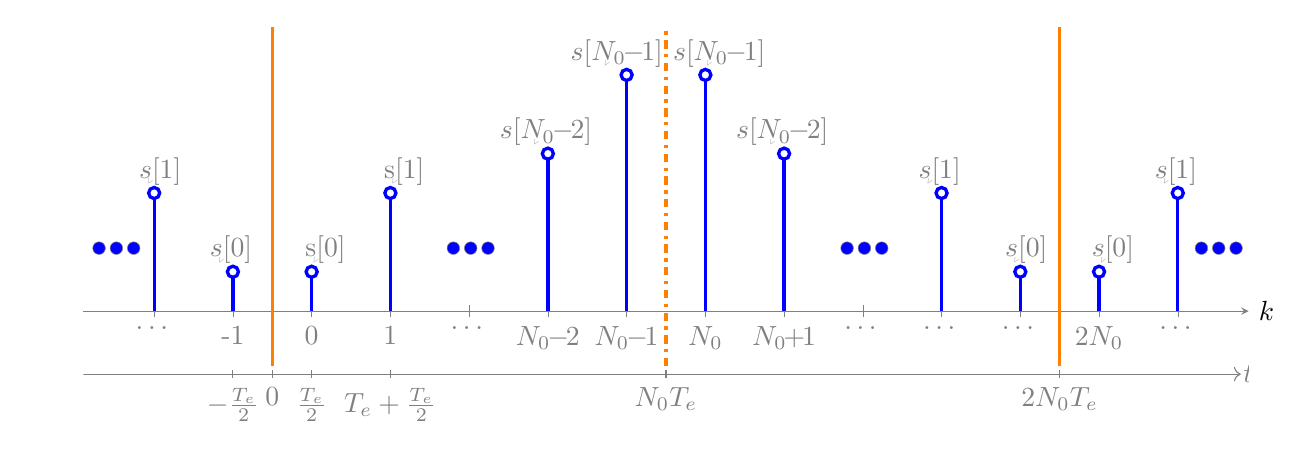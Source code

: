 ﻿\def\troispoints#1#2{
\filldraw [fill=blue] (#1,#2) 	circle (0.08);
\filldraw [fill=blue] (#1+0.22,#2) 	circle (0.08);
\filldraw [fill=blue] (#1+0.44,#2) 	circle (0.08);
}
\def\deb#1{\x-#1+0.5}
\def\fin#1{(\x-#1)+2}
\def\bed#1{-(\x-#1)+0.5}
\def\fin#1{(\x-#1)+2}
\def\nif#1{-(\x-#1)+3}
\begin{tikzpicture}

	\begin{axis}[
			anchor = origin,  x=1cm, y=1cm,
			ymin=-1.5, ymax=3.6,
			x tick label style={anchor=north},
			xmin=-2.9, xmax = 11.9,
			ytick={0,1,2,3},
			xticklabels={,\dots,-1,0,1,\dots,$N_0\!\!-\!\!2$, $N_0\!\!-\!\!1$,$N_0$,$N_0\!\!+\!\!1$,\dots,\dots,\dots,$2N_0$,\dots},
			axis x line=center,
			axis y line =none, 
			xlabel={$k$},
			ylabel={$s[k]$},
			ylabel style = {anchor=south, thick, black},
			xlabel style = {anchor=west, thick, black},
			grid=minor,
			help lines]

		\addplot[very thick, blue, mark=*, mark options={fill=white},ycomb,samples at={-2, ..., -1}] plot( (\x, \bed{-1});

		\draw [orange,very thick] (-0.5,-0.7) -- (-0.5,4)	 ;
		\addplot[very thick, blue, mark=*, mark options={fill=white},ycomb,samples at={0, ..., 1}] plot( (\x, \deb{0});
		\troispoints{1.8}{0.8}
		\addplot[very thick, blue, mark=*, mark options={fill=white},ycomb,samples at={3, ..., 4}] plot( (\x, \fin{3});

		\draw [orange,very thick,dash dot] (4.5,-0.7) -- (4.5,4)	 ;
		\addplot[very thick, blue, mark=*, mark options={fill=white},ycomb,samples at={5, ..., 6}] plot( (\x, \nif{5});
		\troispoints{6.8}{0.8}
		\addplot[very thick, blue, mark=*, mark options={fill=white},ycomb,samples at={8, ..., 9}] plot( (\x, \bed{9});

		\draw [orange,very thick] (9.5,-0.7) -- (9.5,4)	 ;
		\addplot[very thick, blue, mark=*, mark options={fill=white},ycomb,samples at={10, ..., 11}] plot( (\x, \deb{10});

	\path (axis cs:10,0.6)-- +(5pt,5pt) node[rotate=60,scale=.3,pos=.25] {\textless} node{$s[0]$};    
	\path (axis cs:10.8,1.6)-- +(5pt,5pt) node[rotate=60,scale=.3,pos=.25] {\textless} node{$s[1]$};


	\path (axis cs:8.9,0.6)-- +(5pt,5pt) node[rotate=60,scale=.3,pos=.25] {\textless} node{$s[0]$};
    \path (axis cs:7.8,1.6)-- +(5pt,5pt) node[rotate=60,scale=.3,pos=.25] {\textless} node{$s[1]$};

	\path (axis cs:5,3.1)-- +(5pt,5pt) node[rotate=60,scale=.3,pos=.25] {\textless} node{$s[N_0\!\!-\!\!1]$};    
	\path (axis cs:5.8,2.1)-- +(5pt,5pt) node[rotate=60,scale=.3,pos=.25] {\textless} node{$s[N_0\!\!-\!\!2]$};

	\path (axis cs:3.7,3.1)-- +(5pt,5pt) node[rotate=60,scale=.3,pos=.25] {\textless} node{$s[N_0\!\!-\!\!1]$};
    \path (axis cs:2.8,2.1)-- +(5pt,5pt) node[rotate=60,scale=.3,pos=.25] {\textless} node{$s[N_0\!\!-\!\!2]$};
   %\path (axis cs:3,3.2)-- +(5pt,5pt) node[rotate=60,scale=.3,pos=.25] {\textless} node{s[3]};
   % \path (axis cs:2,3.1)-- +(5pt,5pt) node[rotate=60,scale=.3,pos=.25] {\textless} node{s[2]};
    \path (axis cs:1,1.6)-- +(5pt,5pt) node[rotate=60,scale=.3,pos=.25] {\textless} node{s[1]};
    \path (axis cs:0,0.6)-- +(5pt,5pt) node[rotate=60,scale=.3,pos=.25] {\textless} node{s[0]};

	\path (axis cs:-1.2,0.6)-- +(5pt,5pt) node[rotate=60,scale=.3,pos=.25] {\textless} node{$s[0]$};
    \path (axis cs:-2.1,1.6)-- +(5pt,5pt) node[rotate=60,scale=.3,pos=.25] {\textless} node{$s[1]$};

	\draw[->,thin] (-3,-0.8)--(11.8,-0.8) node[]{$\;\;t$};
	\draw[-,thin] (0,-0.75)--(0,-0.85) node[below ]{$\frac{T_e}{2}$};
	\draw[-,thin] (1,-0.75)--(1,-0.85) node[below ]{$T_e+\frac{T_e}{2}$};
	\draw[-,thin] (-0.5,-0.75)--(-0.5,-0.85) node[below ]{$0$};
	\draw[-,thin] (-1,-0.75)--(-1,-0.85) node[below ]{$-\frac{T_e}{2}$};
	\draw[-,thin] (4.5,-0.75)--(4.5,-0.85) node[below ]{$N_0 T_e$};
	\draw[-,thin] (9.5,-0.75)--(9.5,-0.85) node[below ]{$2 N_0 T_e$};
	

	\troispoints{-2.7}{0.8}
	
	\troispoints{11.3}{0.8}
	 \end{axis}

\end{tikzpicture}
    
